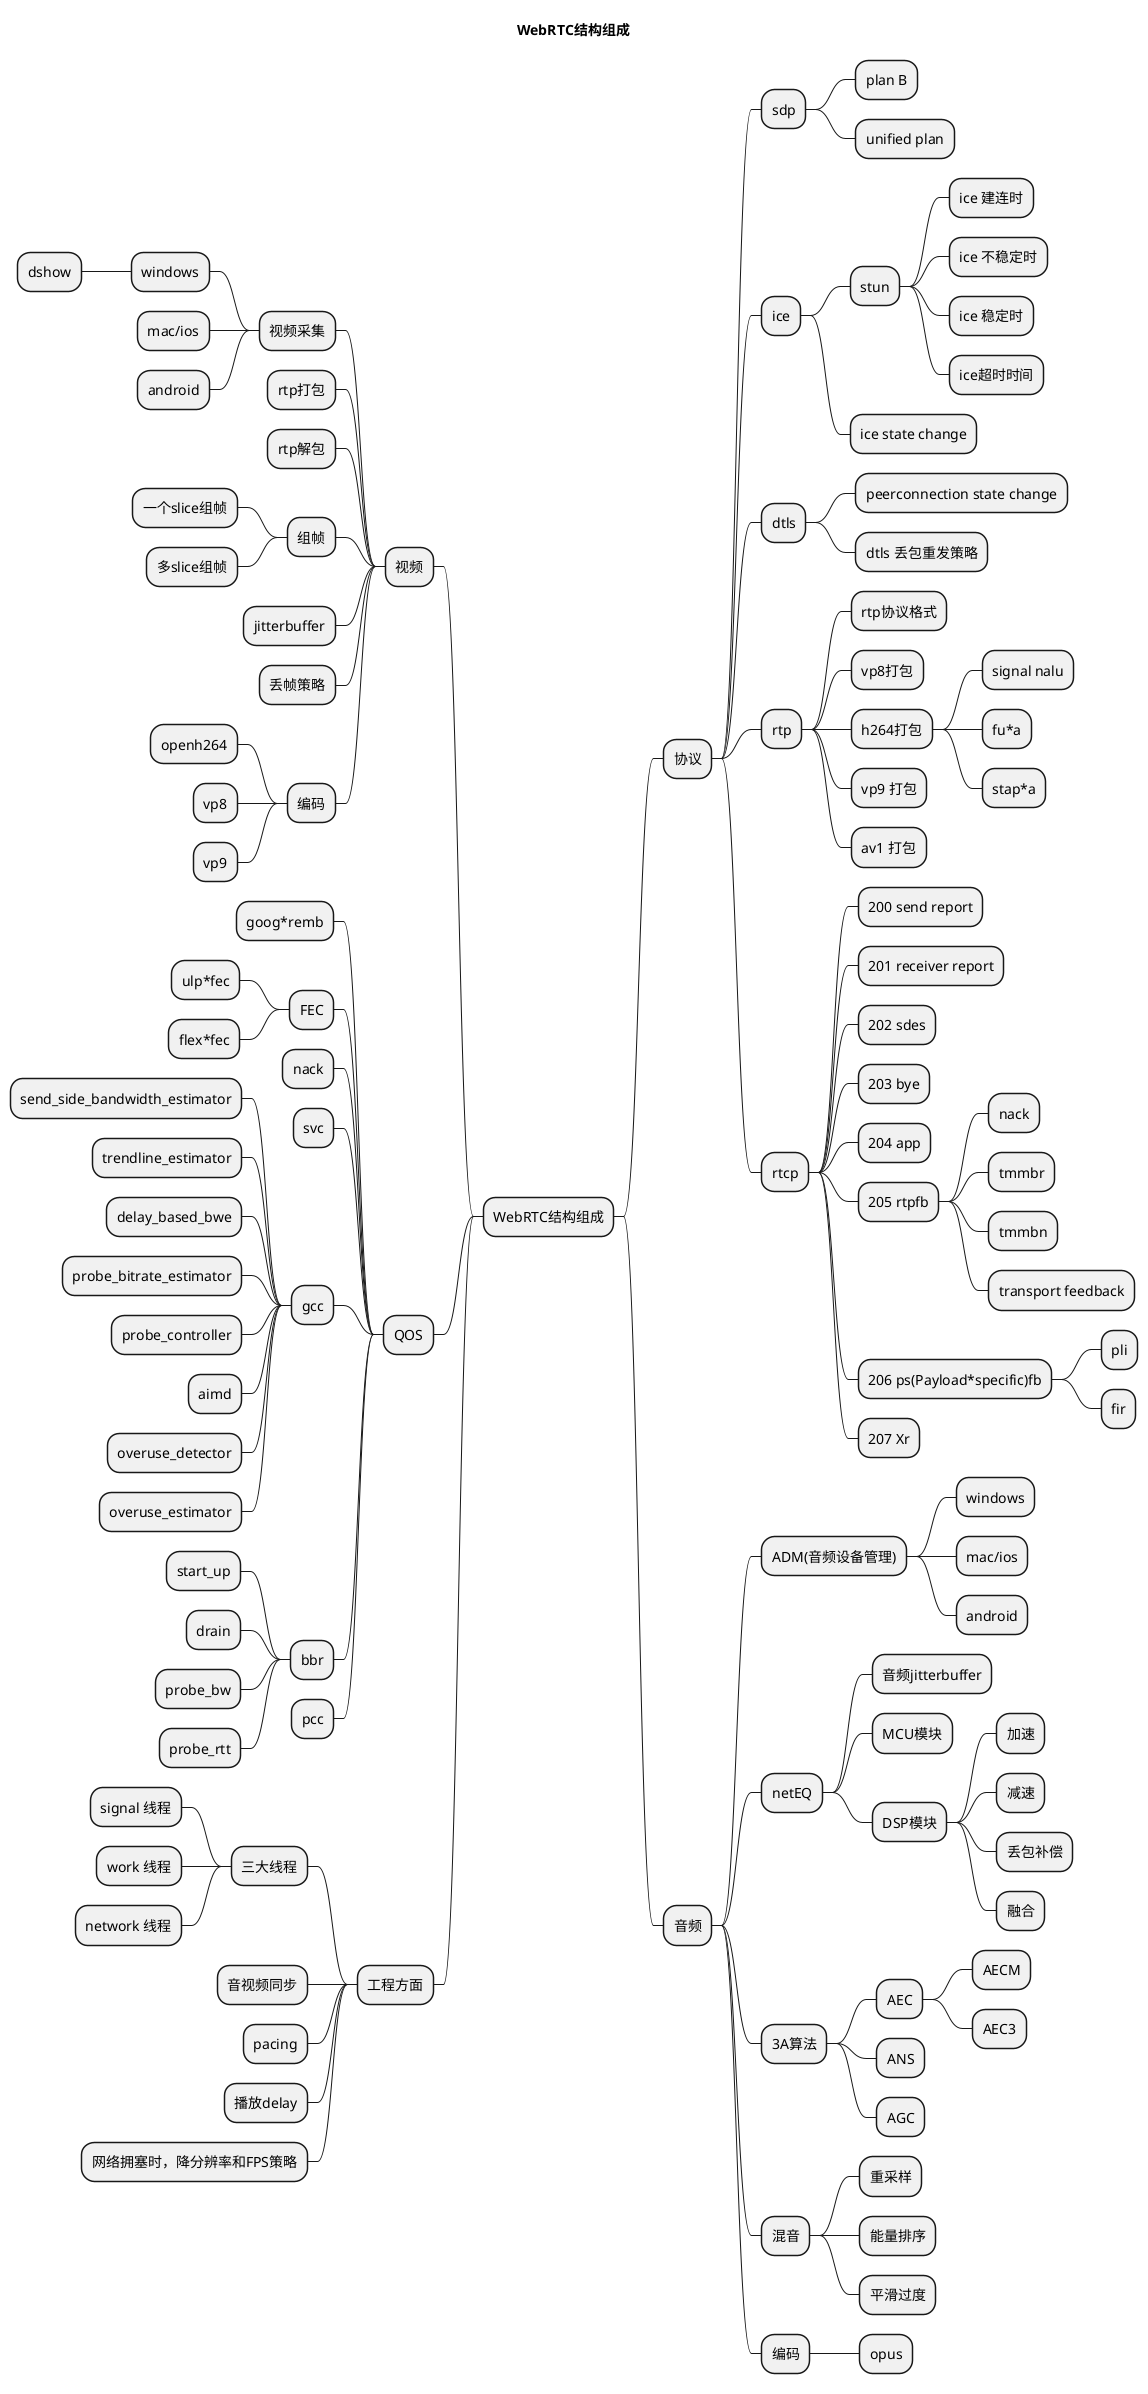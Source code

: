 

@startmindmap

' https://plantuml.com/zh/

<style>
' mindmapDiagram {
'   BackgroundColor white
'   LineColor black
'   RoundCorner 10
'   FontColor #555
' }
</style>

' caption figure 1
title WebRTC结构组成


* WebRTC结构组成
** 协议
*** sdp
**** plan B
**** unified plan
*** ice
**** stun
***** ice 建连时
***** ice 不稳定时
***** ice 稳定时
***** ice超时时间
**** ice state change
*** dtls
**** peerconnection state change
**** dtls 丢包重发策略
*** rtp
**** rtp协议格式
**** vp8打包
**** h264打包
***** signal nalu
***** fu*a
***** stap*a
**** vp9 打包
**** av1 打包
*** rtcp
**** 200 send report
**** 201 receiver report
**** 202 sdes
**** 203 bye
**** 204 app
**** 205 rtpfb
***** nack
***** tmmbr
***** tmmbn
***** transport feedback
**** 206 ps(Payload*specific)fb
***** pli
***** fir
**** 207 Xr
** 音频
*** ADM(音频设备管理)
**** windows
**** mac/ios
**** android
*** netEQ
**** 音频jitterbuffer
**** MCU模块
**** DSP模块
***** 加速
***** 减速
***** 丢包补偿
***** 融合
*** 3A算法
**** AEC
***** AECM
***** AEC3
**** ANS
**** AGC
*** 混音
**** 重采样
**** 能量排序
**** 平滑过度
*** 编码
**** opus

left side

** 视频
*** 视频采集
**** windows
***** dshow
**** mac/ios
**** android
*** rtp打包
*** rtp解包
*** 组帧
**** 一个slice组帧
**** 多slice组帧
*** jitterbuffer
*** 丢帧策略
*** 编码
**** openh264
**** vp8
**** vp9
** QOS
*** goog*remb
*** FEC
**** ulp*fec
**** flex*fec
*** nack
*** svc
*** gcc
**** send_side_bandwidth_estimator
**** trendline_estimator
**** delay_based_bwe
**** probe_bitrate_estimator
**** probe_controller
**** aimd
**** overuse_detector
**** overuse_estimator
*** bbr
**** start_up
**** drain
**** probe_bw
**** probe_rtt
*** pcc
** 工程方面
*** 三大线程
**** signal 线程
**** work 线程
**** network 线程
*** 音视频同步
*** pacing
*** 播放delay
*** 网络拥塞时，降分辨率和FPS策略

@endmindmap